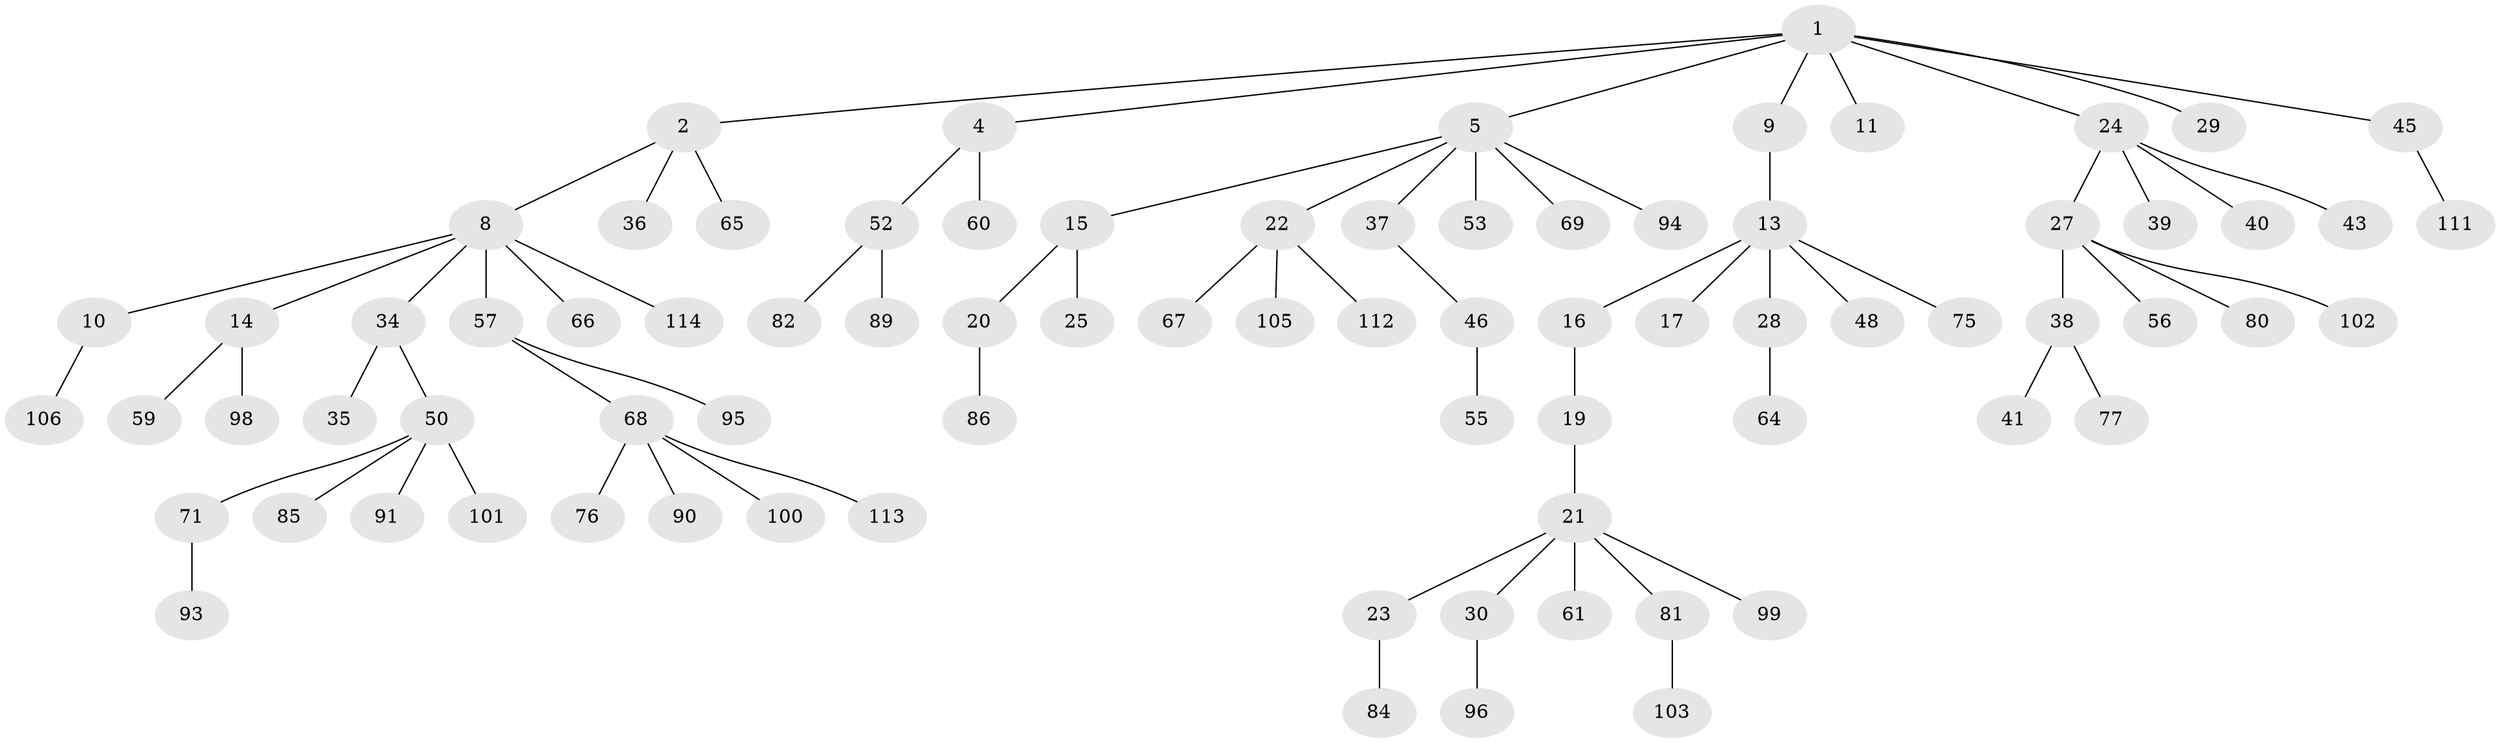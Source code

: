 // Generated by graph-tools (version 1.1) at 2025/52/02/27/25 19:52:13]
// undirected, 80 vertices, 79 edges
graph export_dot {
graph [start="1"]
  node [color=gray90,style=filled];
  1 [super="+3"];
  2 [super="+12"];
  4 [super="+7"];
  5 [super="+6"];
  8 [super="+32"];
  9;
  10 [super="+47"];
  11;
  13 [super="+31"];
  14 [super="+49"];
  15 [super="+18"];
  16;
  17;
  19 [super="+109"];
  20 [super="+72"];
  21 [super="+33"];
  22 [super="+26"];
  23;
  24 [super="+107"];
  25;
  27 [super="+79"];
  28 [super="+44"];
  29 [super="+88"];
  30 [super="+63"];
  34;
  35 [super="+58"];
  36;
  37;
  38 [super="+51"];
  39 [super="+42"];
  40;
  41 [super="+108"];
  43;
  45 [super="+54"];
  46 [super="+74"];
  48;
  50 [super="+73"];
  52 [super="+62"];
  53;
  55;
  56;
  57;
  59;
  60 [super="+83"];
  61;
  64;
  65;
  66;
  67;
  68 [super="+70"];
  69;
  71 [super="+78"];
  75;
  76;
  77;
  80;
  81;
  82 [super="+104"];
  84 [super="+87"];
  85;
  86;
  89 [super="+97"];
  90 [super="+92"];
  91;
  93;
  94;
  95;
  96;
  98;
  99;
  100;
  101;
  102;
  103 [super="+110"];
  105;
  106;
  111;
  112;
  113;
  114;
  1 -- 2;
  1 -- 4;
  1 -- 5;
  1 -- 11;
  1 -- 29;
  1 -- 45;
  1 -- 24;
  1 -- 9;
  2 -- 8;
  2 -- 36;
  2 -- 65;
  4 -- 52;
  4 -- 60;
  5 -- 22;
  5 -- 37;
  5 -- 53;
  5 -- 69;
  5 -- 94;
  5 -- 15;
  8 -- 10;
  8 -- 14;
  8 -- 34;
  8 -- 57;
  8 -- 114;
  8 -- 66;
  9 -- 13;
  10 -- 106;
  13 -- 16;
  13 -- 17;
  13 -- 28;
  13 -- 48;
  13 -- 75;
  14 -- 59;
  14 -- 98;
  15 -- 20;
  15 -- 25;
  16 -- 19;
  19 -- 21;
  20 -- 86;
  21 -- 23;
  21 -- 30;
  21 -- 61;
  21 -- 81;
  21 -- 99;
  22 -- 67;
  22 -- 112;
  22 -- 105;
  23 -- 84;
  24 -- 27;
  24 -- 39;
  24 -- 40;
  24 -- 43;
  27 -- 38;
  27 -- 56;
  27 -- 102;
  27 -- 80;
  28 -- 64;
  30 -- 96;
  34 -- 35;
  34 -- 50;
  37 -- 46;
  38 -- 41;
  38 -- 77;
  45 -- 111;
  46 -- 55;
  50 -- 71;
  50 -- 91;
  50 -- 85;
  50 -- 101;
  52 -- 82;
  52 -- 89;
  57 -- 68;
  57 -- 95;
  68 -- 90;
  68 -- 100;
  68 -- 113;
  68 -- 76;
  71 -- 93;
  81 -- 103;
}
